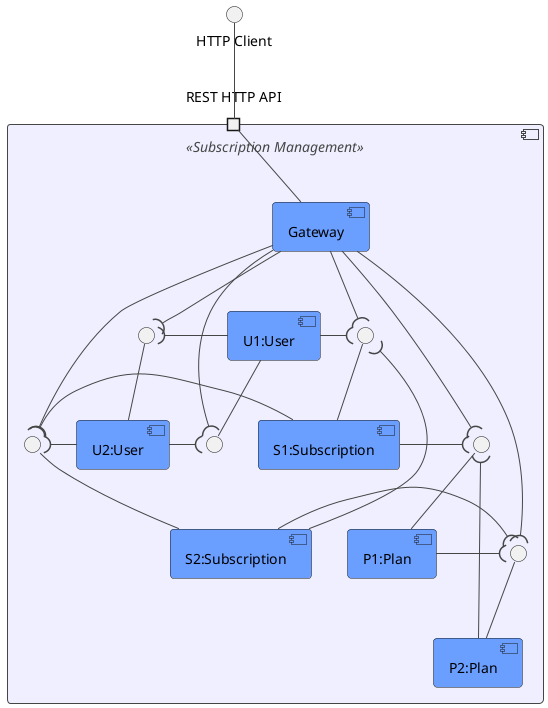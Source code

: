 @startuml
'https://plantuml.com/component-diagram
!theme toy

skinparam backgroundColor Transparent
skinparam componentBackgroundColor #6A9EFF

skinparam component {
    backgroundColor<<Subscription Management>> MOTIVATION
}


component " " <<Subscription Management>> {
    port "REST HTTP API"  as apiP

    component "Gateway" as gw 
    component "P1:Plan" as plans 
    component "S1:Subscription" as subscriptions 
    component "U1:User" as users
    component "P2:Plan" as plans2
    component "S2:Subscription" as subscriptions2 
    component "U2:User" as users2


    interface " " as interP
    interface " " as interU
    interface " " as interS
    interface " " as interP2
    interface " " as interU2
    interface " " as interS2

    
}

interface "HTTP Client" as HTTPa

apiP -up- HTTPa


gw -up- apiP

plans -up- interP
subscriptions -up- interS
users -up- interU

plans2 -up- interP2
subscriptions2 -up- interS2
users2 -up- interU2

gw  -down-( interP
gw  -down-( interU
gw  -down-( interS

gw  -down-( interP2
gw  -down-( interU2
gw  -down-( interS2



users -( interS
subscriptions -( interP

users2 -( interS2
subscriptions2 -( interP2



users -( interU2
users2 -( interU

subscriptions -( interS2
subscriptions2 -( interS

plans -( interP2
plans2 -( interP


@enduml
